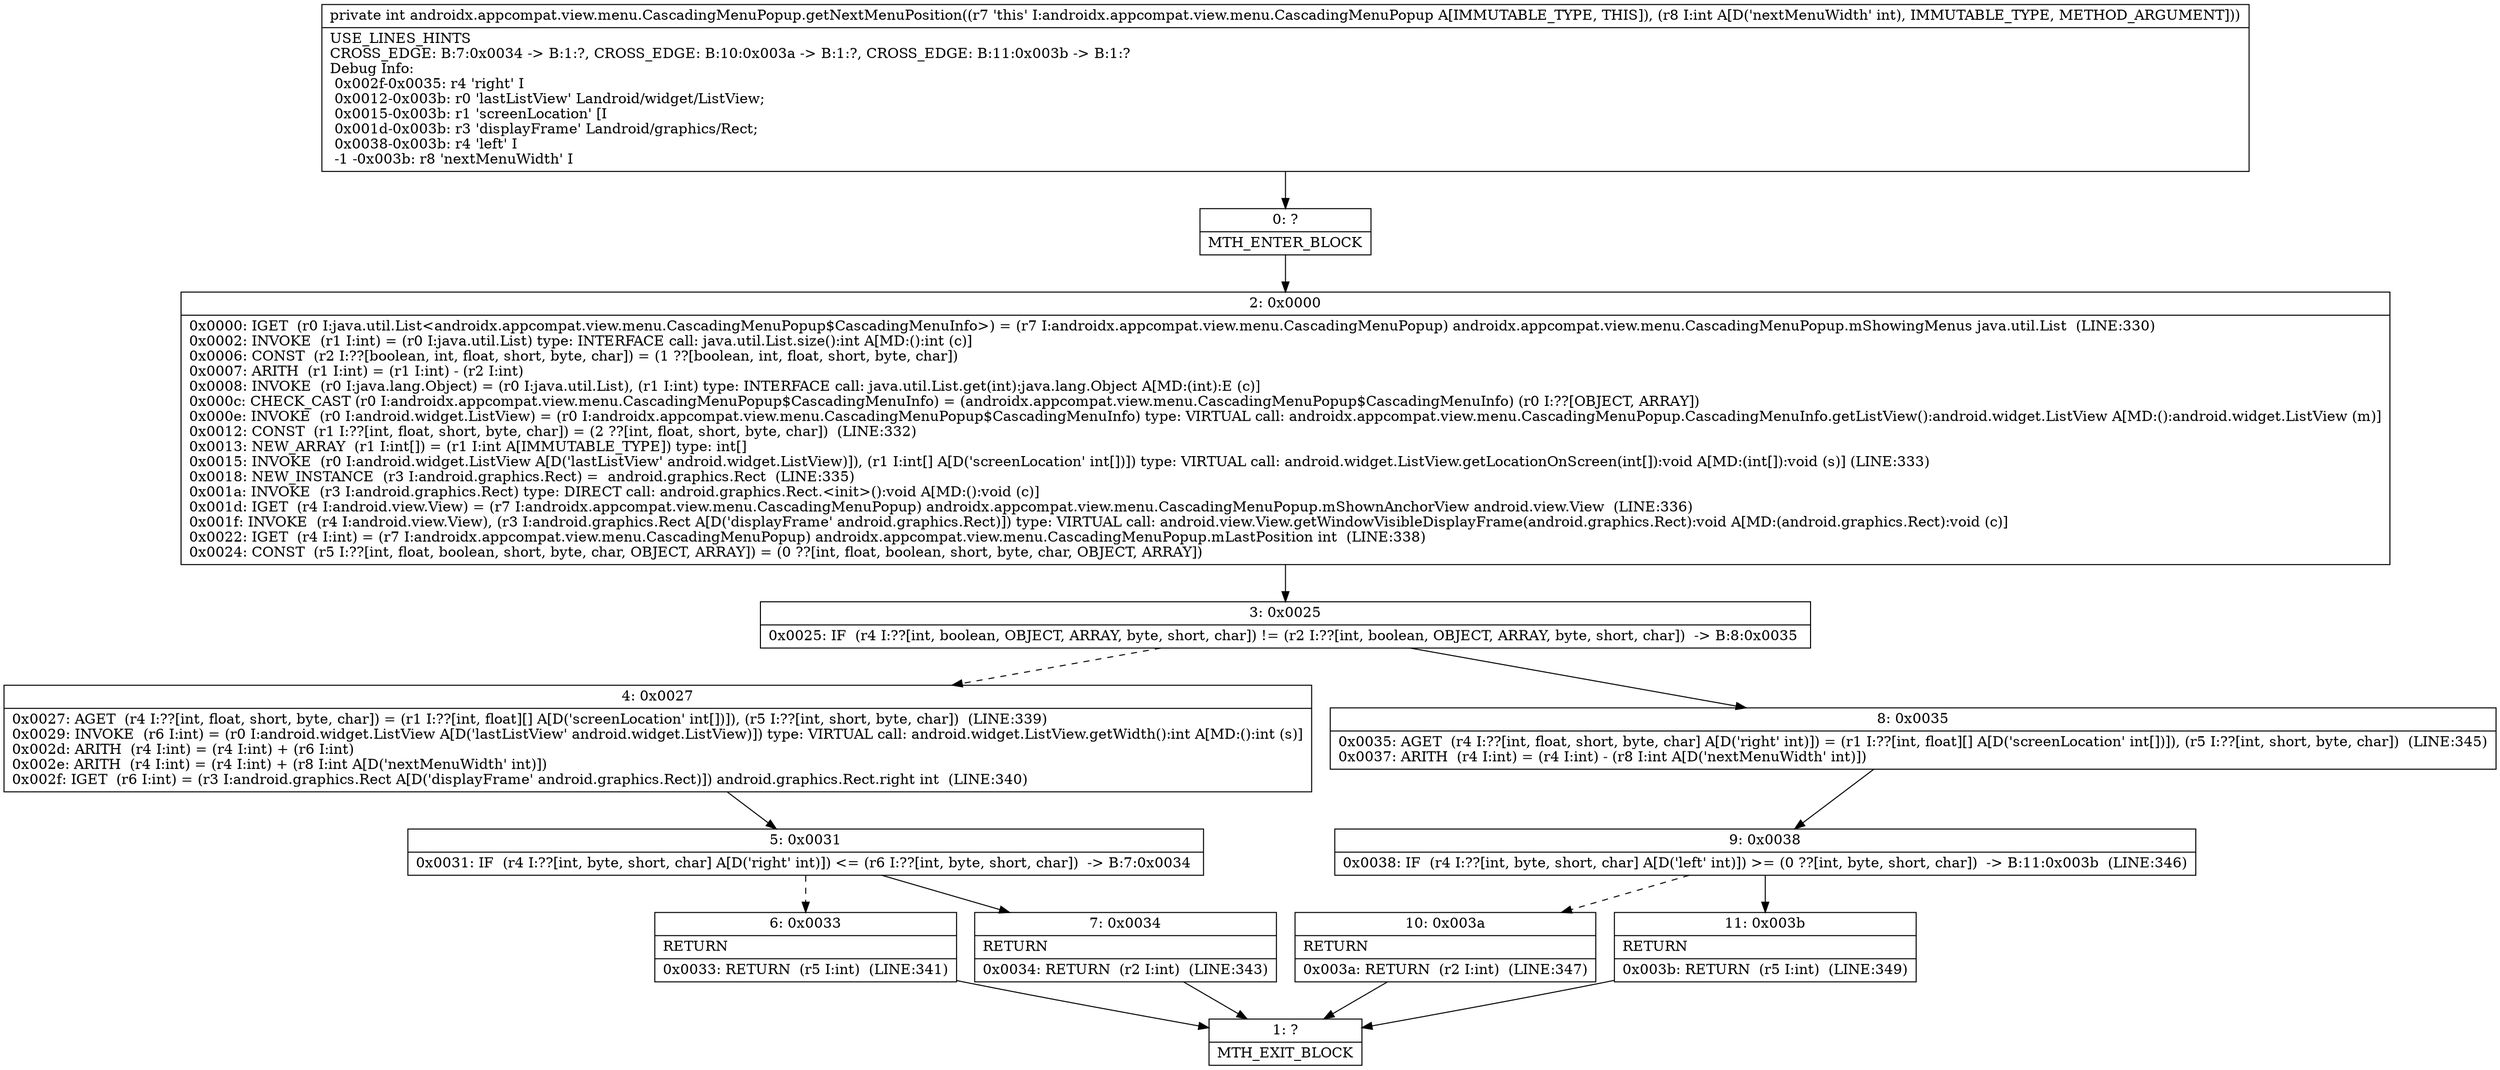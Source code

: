 digraph "CFG forandroidx.appcompat.view.menu.CascadingMenuPopup.getNextMenuPosition(I)I" {
Node_0 [shape=record,label="{0\:\ ?|MTH_ENTER_BLOCK\l}"];
Node_2 [shape=record,label="{2\:\ 0x0000|0x0000: IGET  (r0 I:java.util.List\<androidx.appcompat.view.menu.CascadingMenuPopup$CascadingMenuInfo\>) = (r7 I:androidx.appcompat.view.menu.CascadingMenuPopup) androidx.appcompat.view.menu.CascadingMenuPopup.mShowingMenus java.util.List  (LINE:330)\l0x0002: INVOKE  (r1 I:int) = (r0 I:java.util.List) type: INTERFACE call: java.util.List.size():int A[MD:():int (c)]\l0x0006: CONST  (r2 I:??[boolean, int, float, short, byte, char]) = (1 ??[boolean, int, float, short, byte, char]) \l0x0007: ARITH  (r1 I:int) = (r1 I:int) \- (r2 I:int) \l0x0008: INVOKE  (r0 I:java.lang.Object) = (r0 I:java.util.List), (r1 I:int) type: INTERFACE call: java.util.List.get(int):java.lang.Object A[MD:(int):E (c)]\l0x000c: CHECK_CAST (r0 I:androidx.appcompat.view.menu.CascadingMenuPopup$CascadingMenuInfo) = (androidx.appcompat.view.menu.CascadingMenuPopup$CascadingMenuInfo) (r0 I:??[OBJECT, ARRAY]) \l0x000e: INVOKE  (r0 I:android.widget.ListView) = (r0 I:androidx.appcompat.view.menu.CascadingMenuPopup$CascadingMenuInfo) type: VIRTUAL call: androidx.appcompat.view.menu.CascadingMenuPopup.CascadingMenuInfo.getListView():android.widget.ListView A[MD:():android.widget.ListView (m)]\l0x0012: CONST  (r1 I:??[int, float, short, byte, char]) = (2 ??[int, float, short, byte, char])  (LINE:332)\l0x0013: NEW_ARRAY  (r1 I:int[]) = (r1 I:int A[IMMUTABLE_TYPE]) type: int[] \l0x0015: INVOKE  (r0 I:android.widget.ListView A[D('lastListView' android.widget.ListView)]), (r1 I:int[] A[D('screenLocation' int[])]) type: VIRTUAL call: android.widget.ListView.getLocationOnScreen(int[]):void A[MD:(int[]):void (s)] (LINE:333)\l0x0018: NEW_INSTANCE  (r3 I:android.graphics.Rect) =  android.graphics.Rect  (LINE:335)\l0x001a: INVOKE  (r3 I:android.graphics.Rect) type: DIRECT call: android.graphics.Rect.\<init\>():void A[MD:():void (c)]\l0x001d: IGET  (r4 I:android.view.View) = (r7 I:androidx.appcompat.view.menu.CascadingMenuPopup) androidx.appcompat.view.menu.CascadingMenuPopup.mShownAnchorView android.view.View  (LINE:336)\l0x001f: INVOKE  (r4 I:android.view.View), (r3 I:android.graphics.Rect A[D('displayFrame' android.graphics.Rect)]) type: VIRTUAL call: android.view.View.getWindowVisibleDisplayFrame(android.graphics.Rect):void A[MD:(android.graphics.Rect):void (c)]\l0x0022: IGET  (r4 I:int) = (r7 I:androidx.appcompat.view.menu.CascadingMenuPopup) androidx.appcompat.view.menu.CascadingMenuPopup.mLastPosition int  (LINE:338)\l0x0024: CONST  (r5 I:??[int, float, boolean, short, byte, char, OBJECT, ARRAY]) = (0 ??[int, float, boolean, short, byte, char, OBJECT, ARRAY]) \l}"];
Node_3 [shape=record,label="{3\:\ 0x0025|0x0025: IF  (r4 I:??[int, boolean, OBJECT, ARRAY, byte, short, char]) != (r2 I:??[int, boolean, OBJECT, ARRAY, byte, short, char])  \-\> B:8:0x0035 \l}"];
Node_4 [shape=record,label="{4\:\ 0x0027|0x0027: AGET  (r4 I:??[int, float, short, byte, char]) = (r1 I:??[int, float][] A[D('screenLocation' int[])]), (r5 I:??[int, short, byte, char])  (LINE:339)\l0x0029: INVOKE  (r6 I:int) = (r0 I:android.widget.ListView A[D('lastListView' android.widget.ListView)]) type: VIRTUAL call: android.widget.ListView.getWidth():int A[MD:():int (s)]\l0x002d: ARITH  (r4 I:int) = (r4 I:int) + (r6 I:int) \l0x002e: ARITH  (r4 I:int) = (r4 I:int) + (r8 I:int A[D('nextMenuWidth' int)]) \l0x002f: IGET  (r6 I:int) = (r3 I:android.graphics.Rect A[D('displayFrame' android.graphics.Rect)]) android.graphics.Rect.right int  (LINE:340)\l}"];
Node_5 [shape=record,label="{5\:\ 0x0031|0x0031: IF  (r4 I:??[int, byte, short, char] A[D('right' int)]) \<= (r6 I:??[int, byte, short, char])  \-\> B:7:0x0034 \l}"];
Node_6 [shape=record,label="{6\:\ 0x0033|RETURN\l|0x0033: RETURN  (r5 I:int)  (LINE:341)\l}"];
Node_1 [shape=record,label="{1\:\ ?|MTH_EXIT_BLOCK\l}"];
Node_7 [shape=record,label="{7\:\ 0x0034|RETURN\l|0x0034: RETURN  (r2 I:int)  (LINE:343)\l}"];
Node_8 [shape=record,label="{8\:\ 0x0035|0x0035: AGET  (r4 I:??[int, float, short, byte, char] A[D('right' int)]) = (r1 I:??[int, float][] A[D('screenLocation' int[])]), (r5 I:??[int, short, byte, char])  (LINE:345)\l0x0037: ARITH  (r4 I:int) = (r4 I:int) \- (r8 I:int A[D('nextMenuWidth' int)]) \l}"];
Node_9 [shape=record,label="{9\:\ 0x0038|0x0038: IF  (r4 I:??[int, byte, short, char] A[D('left' int)]) \>= (0 ??[int, byte, short, char])  \-\> B:11:0x003b  (LINE:346)\l}"];
Node_10 [shape=record,label="{10\:\ 0x003a|RETURN\l|0x003a: RETURN  (r2 I:int)  (LINE:347)\l}"];
Node_11 [shape=record,label="{11\:\ 0x003b|RETURN\l|0x003b: RETURN  (r5 I:int)  (LINE:349)\l}"];
MethodNode[shape=record,label="{private int androidx.appcompat.view.menu.CascadingMenuPopup.getNextMenuPosition((r7 'this' I:androidx.appcompat.view.menu.CascadingMenuPopup A[IMMUTABLE_TYPE, THIS]), (r8 I:int A[D('nextMenuWidth' int), IMMUTABLE_TYPE, METHOD_ARGUMENT]))  | USE_LINES_HINTS\lCROSS_EDGE: B:7:0x0034 \-\> B:1:?, CROSS_EDGE: B:10:0x003a \-\> B:1:?, CROSS_EDGE: B:11:0x003b \-\> B:1:?\lDebug Info:\l  0x002f\-0x0035: r4 'right' I\l  0x0012\-0x003b: r0 'lastListView' Landroid\/widget\/ListView;\l  0x0015\-0x003b: r1 'screenLocation' [I\l  0x001d\-0x003b: r3 'displayFrame' Landroid\/graphics\/Rect;\l  0x0038\-0x003b: r4 'left' I\l  \-1 \-0x003b: r8 'nextMenuWidth' I\l}"];
MethodNode -> Node_0;Node_0 -> Node_2;
Node_2 -> Node_3;
Node_3 -> Node_4[style=dashed];
Node_3 -> Node_8;
Node_4 -> Node_5;
Node_5 -> Node_6[style=dashed];
Node_5 -> Node_7;
Node_6 -> Node_1;
Node_7 -> Node_1;
Node_8 -> Node_9;
Node_9 -> Node_10[style=dashed];
Node_9 -> Node_11;
Node_10 -> Node_1;
Node_11 -> Node_1;
}

